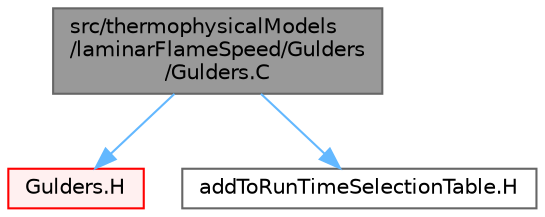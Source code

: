 digraph "src/thermophysicalModels/laminarFlameSpeed/Gulders/Gulders.C"
{
 // LATEX_PDF_SIZE
  bgcolor="transparent";
  edge [fontname=Helvetica,fontsize=10,labelfontname=Helvetica,labelfontsize=10];
  node [fontname=Helvetica,fontsize=10,shape=box,height=0.2,width=0.4];
  Node1 [id="Node000001",label="src/thermophysicalModels\l/laminarFlameSpeed/Gulders\l/Gulders.C",height=0.2,width=0.4,color="gray40", fillcolor="grey60", style="filled", fontcolor="black",tooltip=" "];
  Node1 -> Node2 [id="edge1_Node000001_Node000002",color="steelblue1",style="solid",tooltip=" "];
  Node2 [id="Node000002",label="Gulders.H",height=0.2,width=0.4,color="red", fillcolor="#FFF0F0", style="filled",URL="$Gulders_8H.html",tooltip=" "];
  Node1 -> Node397 [id="edge2_Node000001_Node000397",color="steelblue1",style="solid",tooltip=" "];
  Node397 [id="Node000397",label="addToRunTimeSelectionTable.H",height=0.2,width=0.4,color="grey40", fillcolor="white", style="filled",URL="$addToRunTimeSelectionTable_8H.html",tooltip="Macros for easy insertion into run-time selection tables."];
}
